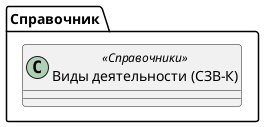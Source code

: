 ﻿@startuml ВидыОбщественноПолезнойДеятельностиСЗВК
'!include templates.wsd
'..\include templates.wsd
class Справочник.ВидыОбщественноПолезнойДеятельностиСЗВК as "Виды деятельности (СЗВ-К)" <<Справочники>>
{
}
@enduml
